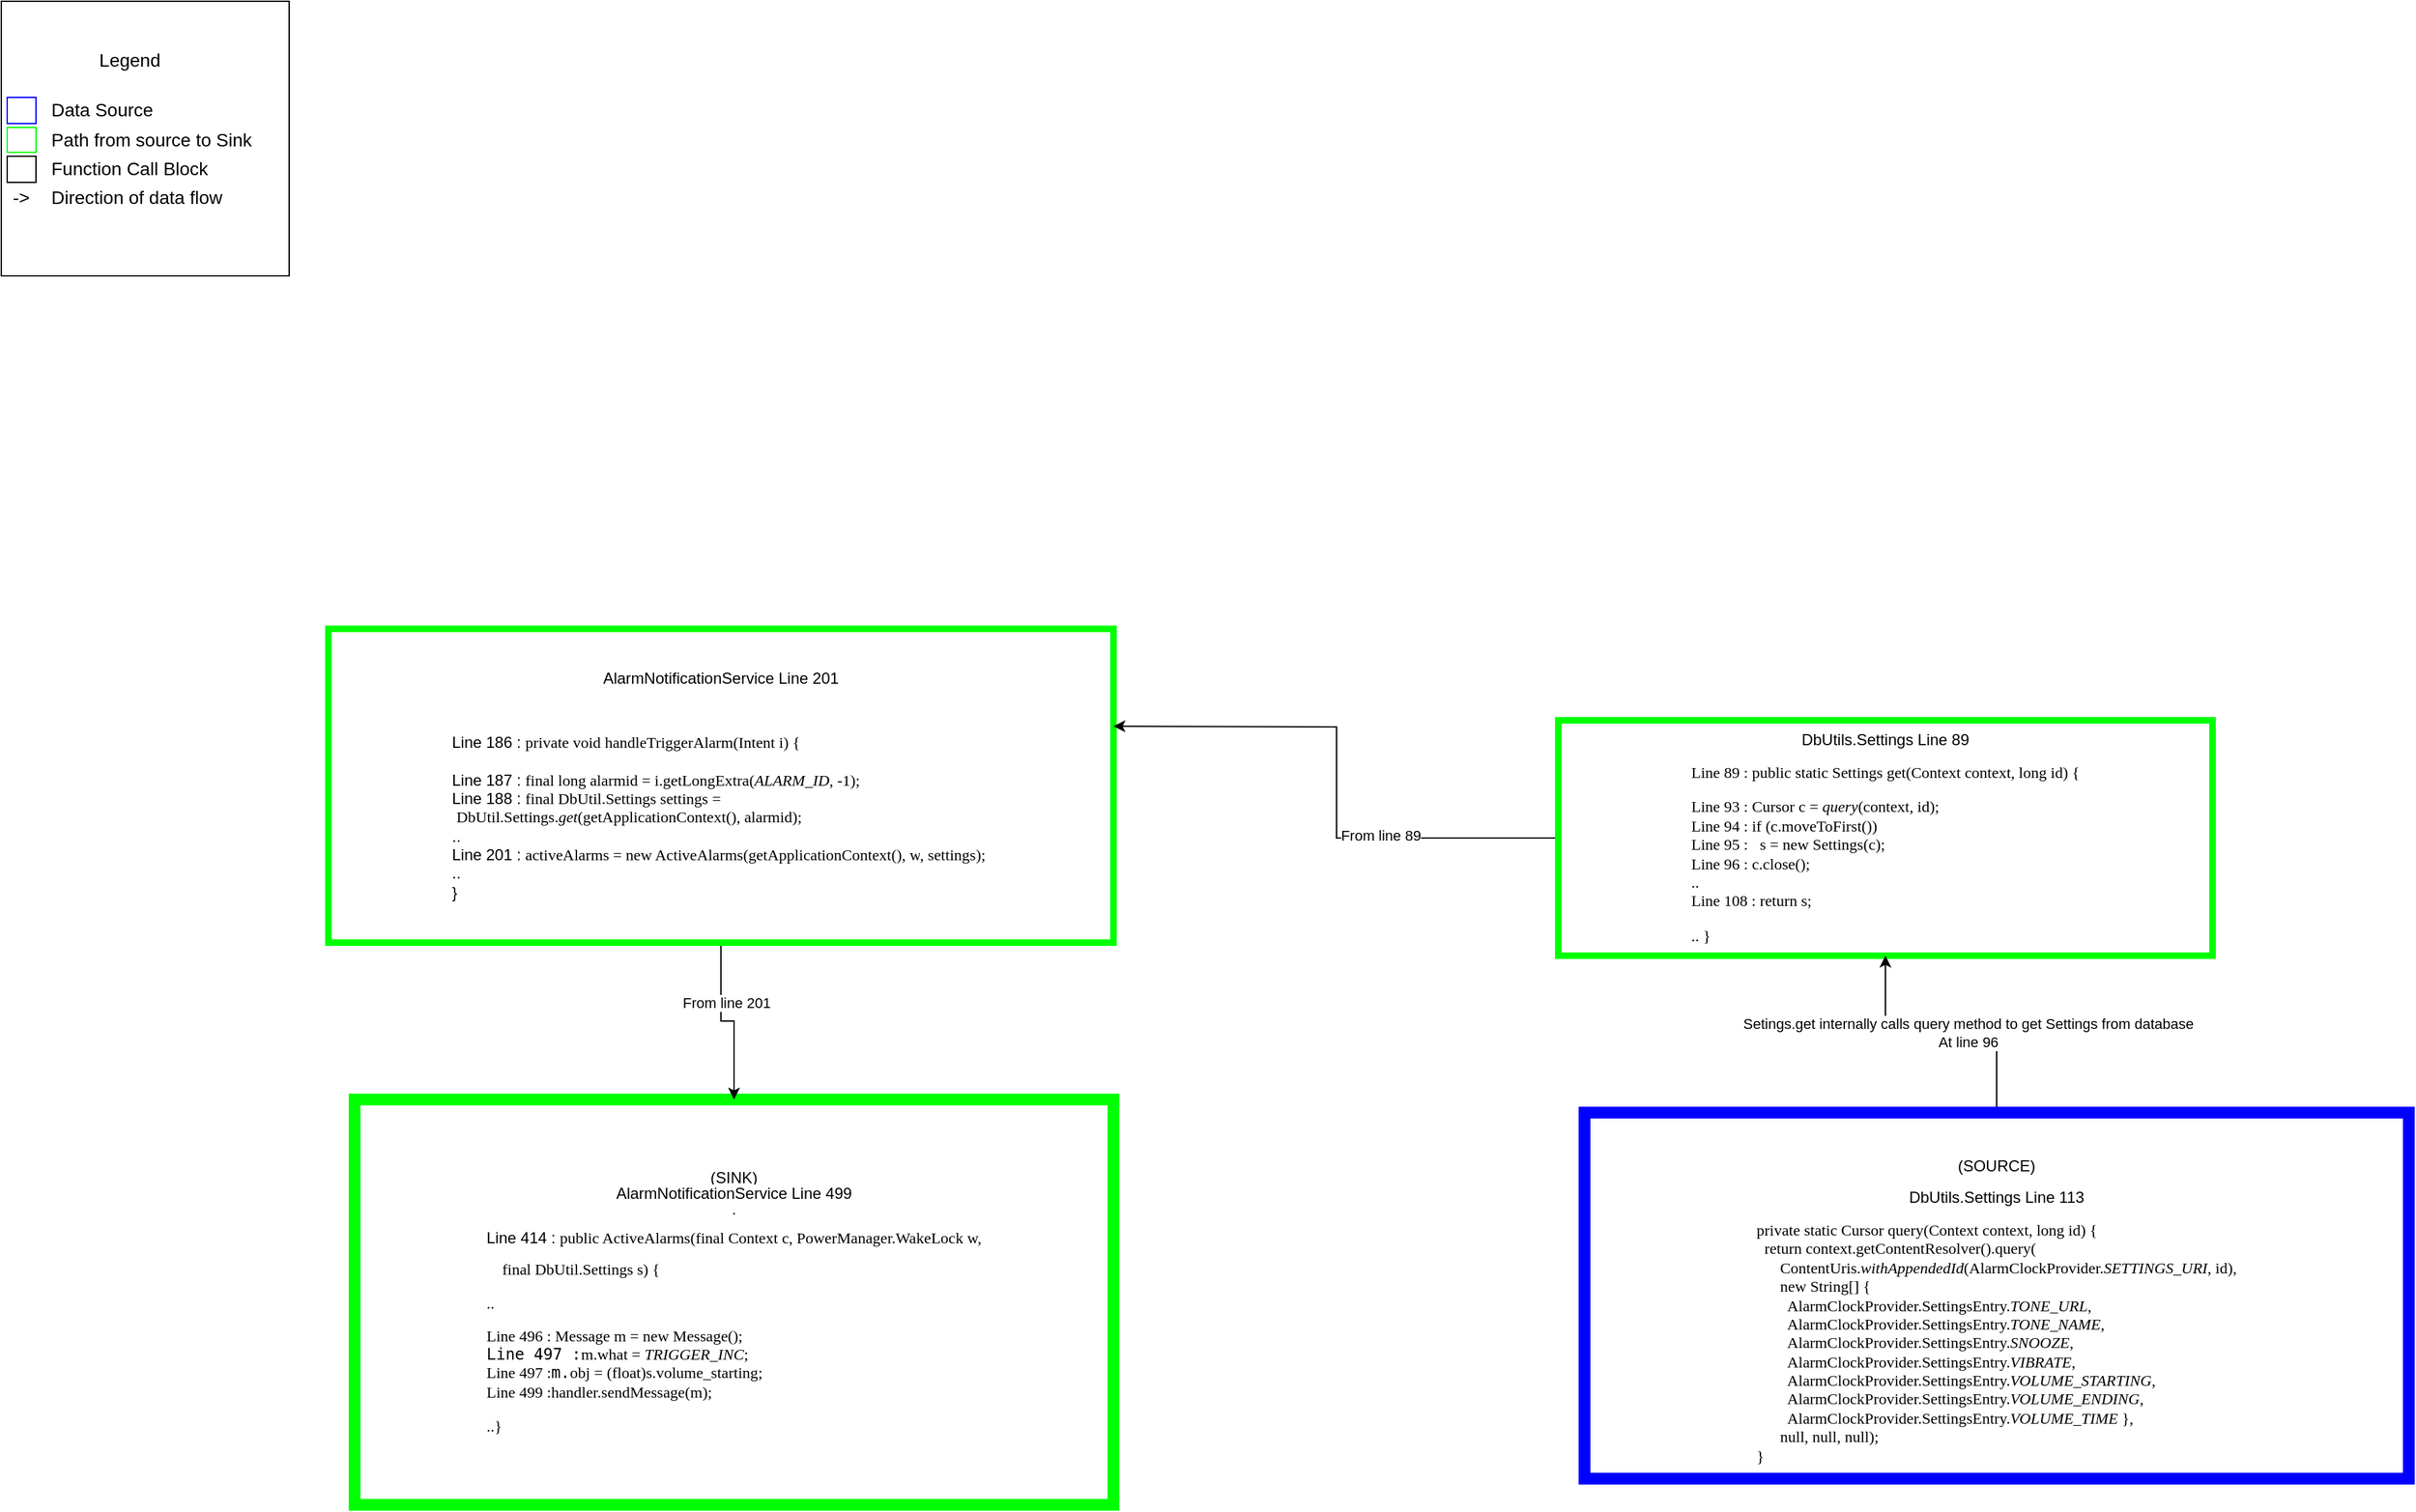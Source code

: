 <mxfile version="13.3.9" type="device"><diagram id="G0vPD9HcUubERHVvLz6Z" name="Page-1"><mxGraphModel dx="4086" dy="534" grid="1" gridSize="10" guides="1" tooltips="1" connect="1" arrows="1" fold="1" page="1" pageScale="1" pageWidth="3300" pageHeight="4681" math="0" shadow="0"><root><mxCell id="0"/><mxCell id="1" parent="0"/><mxCell id="h_QS4e8SRoGH1HCcy8L_-1" value="&lt;p style=&quot;line-height: 80%&quot;&gt;&lt;font style=&quot;line-height: 100% ; background-color: rgb(255 , 255 , 255) ; font-size: 12px&quot;&gt;(SINK)&lt;br&gt;AlarmNotificationService Line 499&lt;br&gt;.&lt;/font&gt;&lt;/p&gt;&lt;p style=&quot;text-align: left ; line-height: 80%&quot;&gt;&lt;span style=&quot;background-color: rgb(255 , 255 , 255)&quot;&gt;&lt;font style=&quot;font-size: 12px&quot;&gt;&lt;font style=&quot;font-size: 12px&quot;&gt;Line 414 :&amp;nbsp;&lt;/font&gt;&lt;span style=&quot;font-family: &amp;#34;menlo&amp;#34;&quot;&gt;public &lt;/span&gt;&lt;span style=&quot;font-family: &amp;#34;menlo&amp;#34;&quot;&gt;ActiveAlarms&lt;/span&gt;&lt;span style=&quot;font-family: &amp;#34;menlo&amp;#34;&quot;&gt;(&lt;/span&gt;&lt;span style=&quot;font-family: &amp;#34;menlo&amp;#34;&quot;&gt;final &lt;/span&gt;&lt;span style=&quot;font-family: &amp;#34;menlo&amp;#34;&quot;&gt;Context c&lt;/span&gt;&lt;span style=&quot;font-family: &amp;#34;menlo&amp;#34;&quot;&gt;, &lt;/span&gt;&lt;span style=&quot;font-family: &amp;#34;menlo&amp;#34;&quot;&gt;PowerManager.WakeLock w&lt;/span&gt;&lt;span style=&quot;font-family: &amp;#34;menlo&amp;#34;&quot;&gt;,&lt;/span&gt;&lt;/font&gt;&lt;/span&gt;&lt;/p&gt;&lt;pre style=&quot;text-align: left ; font-family: &amp;#34;menlo&amp;#34;&quot;&gt;&lt;span style=&quot;background-color: rgb(255 , 255 , 255)&quot;&gt;&lt;font style=&quot;font-size: 12px&quot;&gt;    final DbUtil.Settings s) {&lt;br&gt;&lt;/font&gt;&lt;/span&gt;&lt;/pre&gt;&lt;p style=&quot;text-align: left ; line-height: 100%&quot;&gt;&lt;font style=&quot;font-size: 12px&quot;&gt;&lt;span style=&quot;font-family: &amp;#34;menlo&amp;#34; ; background-color: rgb(255 , 255 , 255)&quot;&gt;..&lt;/span&gt;&lt;/font&gt;&lt;/p&gt;&lt;pre style=&quot;text-align: left&quot;&gt;&lt;font style=&quot;font-family: &amp;#34;menlo&amp;#34; ; background-color: rgb(255 , 255 , 255)&quot;&gt;Line 496 : &lt;/font&gt;&lt;font face=&quot;menlo&quot;&gt;&lt;span style=&quot;background-color: rgb(255 , 255 , 255)&quot;&gt;Message m = &lt;/span&gt;&lt;/font&gt;&lt;span style=&quot;font-family: &amp;#34;menlo&amp;#34; ; background-color: rgb(255 , 255 , 255)&quot;&gt;new &lt;/span&gt;&lt;span style=&quot;font-family: &amp;#34;menlo&amp;#34; ; background-color: rgb(255 , 255 , 255)&quot;&gt;Message()&lt;/span&gt;&lt;font face=&quot;Menlo&quot;&gt;&lt;span style=&quot;background-color: rgb(255 , 255 , 255)&quot;&gt;;&lt;br&gt;&lt;/span&gt;&lt;/font&gt;Line 497 :&lt;font face=&quot;menlo&quot;&gt;m.&lt;/font&gt;&lt;span style=&quot;font-family: &amp;#34;menlo&amp;#34; ; background-color: rgb(255 , 255 , 255)&quot;&gt;what &lt;/span&gt;&lt;span style=&quot;font-family: &amp;#34;menlo&amp;#34; ; background-color: rgb(255 , 255 , 255)&quot;&gt;= &lt;/span&gt;&lt;span style=&quot;font-family: &amp;#34;menlo&amp;#34; ; font-style: italic&quot;&gt;TRIGGER_INC&lt;/span&gt;&lt;font face=&quot;Menlo&quot;&gt;&lt;span style=&quot;background-color: rgb(255 , 255 , 255)&quot;&gt;;&lt;br&gt;&lt;/span&gt;&lt;/font&gt;&lt;span style=&quot;background-color: rgb(255 , 255 , 255) ; font-family: &amp;#34;menlo&amp;#34;&quot;&gt;Line 497 :&lt;/span&gt;m.&lt;span style=&quot;background-color: rgb(255 , 255 , 255) ; font-family: &amp;#34;menlo&amp;#34;&quot;&gt;obj &lt;/span&gt;&lt;span style=&quot;background-color: rgb(255 , 255 , 255) ; font-family: &amp;#34;menlo&amp;#34;&quot;&gt;= (&lt;/span&gt;&lt;span style=&quot;background-color: rgb(255 , 255 , 255) ; font-family: &amp;#34;menlo&amp;#34;&quot;&gt;float&lt;/span&gt;&lt;span style=&quot;background-color: rgb(255 , 255 , 255) ; font-family: &amp;#34;menlo&amp;#34;&quot;&gt;)s.&lt;/span&gt;&lt;span style=&quot;background-color: rgb(255 , 255 , 255) ; font-family: &amp;#34;menlo&amp;#34;&quot;&gt;volume_starting&lt;/span&gt;&lt;span style=&quot;background-color: rgb(255 , 255 , 255) ; font-family: &amp;#34;menlo&amp;#34;&quot;&gt;;&lt;br&gt;&lt;/span&gt;&lt;font style=&quot;font-family: &amp;#34;menlo&amp;#34; ; background-color: rgb(255 , 255 , 255)&quot;&gt;Line 499 :handler.sendMessage(m);&lt;/font&gt;&lt;/pre&gt;&lt;pre style=&quot;text-align: left ; font-family: &amp;#34;menlo&amp;#34;&quot;&gt;&lt;span style=&quot;background-color: rgb(255 , 255 , 255)&quot;&gt;&lt;font style=&quot;font-size: 12px&quot;&gt;&lt;font style=&quot;font-size: 12px&quot;&gt;..&lt;/font&gt;}&lt;/font&gt;&lt;/span&gt;&lt;/pre&gt;&lt;p&gt;&lt;/p&gt;" style="rounded=0;whiteSpace=wrap;html=1;fillColor=none;strokeColor=#00FF00;strokeWidth=9;" parent="1" vertex="1"><mxGeometry x="-2730" y="1830" width="580" height="310" as="geometry"/></mxCell><mxCell id="la5RX-O21xYNG5DHjeic-1" value="&lt;p style=&quot;line-height: 110%&quot;&gt;&lt;/p&gt;&lt;div style=&quot;text-align: center ; font-size: 14px&quot;&gt;&lt;span&gt;&lt;font style=&quot;font-size: 14px&quot;&gt;&lt;br&gt;&lt;/font&gt;&lt;/span&gt;&lt;/div&gt;&lt;div style=&quot;text-align: center ; font-size: 14px&quot;&gt;&lt;span&gt;&lt;font style=&quot;font-size: 14px&quot;&gt;Legend&lt;/font&gt;&lt;/span&gt;&lt;/div&gt;&lt;font style=&quot;font-size: 14px&quot;&gt;&lt;br&gt;&lt;/font&gt;&lt;table style=&quot;font-size: 14px&quot;&gt;&lt;tbody&gt;&lt;tr&gt;&lt;td style=&quot;border: 1px solid rgb(0 , 0 , 255) ; border-collapse: collapse&quot;&gt;&lt;font style=&quot;font-size: 14px&quot;&gt;&amp;nbsp; &amp;nbsp; &amp;nbsp;&lt;/font&gt;&lt;/td&gt;&lt;td&gt;&lt;font style=&quot;font-size: 14px&quot;&gt;&amp;nbsp; Data Source&lt;/font&gt;&lt;/td&gt;&lt;/tr&gt;&lt;tr&gt;&lt;td style=&quot;border: 1px solid rgb(0 , 255 , 0) ; border-collapse: collapse&quot;&gt;&lt;font style=&quot;font-size: 14px&quot;&gt;&lt;br&gt;&lt;/font&gt;&lt;/td&gt;&lt;td&gt;&lt;font style=&quot;font-size: 14px&quot;&gt;&amp;nbsp; Path from source to Sink&lt;/font&gt;&lt;/td&gt;&lt;/tr&gt;&lt;tr&gt;&lt;td style=&quot;border: 1px solid rgb(0 , 0 , 0) ; border-collapse: collapse&quot;&gt;&lt;font style=&quot;font-size: 14px&quot;&gt;&lt;br&gt;&lt;/font&gt;&lt;/td&gt;&lt;td&gt;&lt;font style=&quot;font-size: 14px&quot;&gt;&amp;nbsp; Function Call Block&lt;/font&gt;&lt;/td&gt;&lt;/tr&gt;&lt;tr&gt;&lt;td&gt;&amp;nbsp;-&amp;gt;&lt;/td&gt;&lt;td&gt;&amp;nbsp; Direction of data flow&lt;/td&gt;&lt;/tr&gt;&lt;/tbody&gt;&lt;/table&gt;&lt;br&gt;&lt;br&gt;&lt;p&gt;&lt;/p&gt;" style="rounded=0;whiteSpace=wrap;html=1;align=left;" parent="1" vertex="1"><mxGeometry x="-3000" y="990" width="220" height="210" as="geometry"/></mxCell><mxCell id="feL0s6EKZ4Vh4fVnso5g-2" style="edgeStyle=orthogonalEdgeStyle;rounded=0;orthogonalLoop=1;jettySize=auto;html=1;entryX=0.5;entryY=0;entryDx=0;entryDy=0;" parent="1" source="feL0s6EKZ4Vh4fVnso5g-1" target="h_QS4e8SRoGH1HCcy8L_-1" edge="1"><mxGeometry relative="1" as="geometry"/></mxCell><mxCell id="feL0s6EKZ4Vh4fVnso5g-3" value="From line 201" style="edgeLabel;html=1;align=center;verticalAlign=middle;resizable=0;points=[];" parent="feL0s6EKZ4Vh4fVnso5g-2" vertex="1" connectable="0"><mxGeometry x="-0.29" y="4" relative="1" as="geometry"><mxPoint as="offset"/></mxGeometry></mxCell><mxCell id="feL0s6EKZ4Vh4fVnso5g-1" value="&lt;p style=&quot;line-height: 100%&quot;&gt;AlarmNotificationService Line 201&lt;/p&gt;&lt;p style=&quot;line-height: 100%&quot;&gt;&lt;br&gt;&lt;/p&gt;&lt;div&gt;&lt;div style=&quot;text-align: left&quot;&gt;&lt;span style=&quot;background-color: rgb(255 , 255 , 255)&quot;&gt;Line 186 :&amp;nbsp;&lt;/span&gt;&lt;span style=&quot;font-family: &amp;#34;menlo&amp;#34;&quot;&gt;private void &lt;/span&gt;&lt;span style=&quot;font-family: &amp;#34;menlo&amp;#34;&quot;&gt;handleTriggerAlarm&lt;/span&gt;&lt;font face=&quot;menlo&quot;&gt;(Intent i) {&lt;/font&gt;&lt;/div&gt;&lt;div style=&quot;text-align: left&quot;&gt;&lt;span style=&quot;background-color: rgb(255 , 255 , 255)&quot;&gt;&lt;br&gt;&lt;/span&gt;&lt;/div&gt;&lt;div style=&quot;text-align: left&quot;&gt;&lt;span style=&quot;background-color: rgb(255 , 255 , 255)&quot;&gt;Line 187 :&amp;nbsp;&lt;/span&gt;&lt;span style=&quot;font-family: &amp;#34;menlo&amp;#34; ; background-color: rgb(255 , 255 , 255)&quot;&gt;final long &lt;/span&gt;&lt;span style=&quot;font-family: &amp;#34;menlo&amp;#34; ; background-color: rgb(255 , 255 , 255)&quot;&gt;alarmid = i.getLongExtra(&lt;/span&gt;&lt;span style=&quot;font-family: &amp;#34;menlo&amp;#34; ; background-color: rgb(255 , 255 , 255) ; font-style: italic&quot;&gt;ALARM_ID&lt;/span&gt;&lt;span style=&quot;font-family: &amp;#34;menlo&amp;#34; ; background-color: rgb(255 , 255 , 255)&quot;&gt;, &lt;/span&gt;&lt;span style=&quot;font-family: &amp;#34;menlo&amp;#34; ; background-color: rgb(255 , 255 , 255)&quot;&gt;-&lt;/span&gt;&lt;span style=&quot;font-family: &amp;#34;menlo&amp;#34; ; background-color: rgb(255 , 255 , 255)&quot;&gt;1&lt;/span&gt;&lt;span style=&quot;font-family: &amp;#34;menlo&amp;#34; ; background-color: rgb(255 , 255 , 255)&quot;&gt;)&lt;/span&gt;&lt;span style=&quot;font-family: &amp;#34;menlo&amp;#34; ; background-color: rgb(255 , 255 , 255)&quot;&gt;;&lt;/span&gt;&lt;/div&gt;&lt;div style=&quot;text-align: left&quot;&gt;&lt;span style=&quot;background-color: rgb(255 , 255 , 255)&quot;&gt;Line 188 :&amp;nbsp;&lt;/span&gt;&lt;span style=&quot;font-family: &amp;#34;menlo&amp;#34; ; background-color: rgb(255 , 255 , 255)&quot;&gt;final &lt;/span&gt;&lt;span style=&quot;font-family: &amp;#34;menlo&amp;#34; ; background-color: rgb(255 , 255 , 255)&quot;&gt;DbUtil.Settings settings =&amp;nbsp;&lt;/span&gt;&lt;/div&gt;&lt;font face=&quot;menlo&quot;&gt;&lt;span style=&quot;background-color: rgb(248 , 249 , 250)&quot;&gt;&lt;div&gt;&lt;div style=&quot;text-align: left&quot;&gt;&lt;span style=&quot;background-color: rgb(255 , 255 , 255) ; font-family: &amp;#34;helvetica&amp;#34;&quot;&gt;&amp;nbsp;&lt;/span&gt;&lt;span style=&quot;background-color: rgb(255 , 255 , 255)&quot;&gt;DbUtil.Settings.&lt;/span&gt;&lt;span style=&quot;background-color: rgb(255 , 255 , 255) ; font-style: italic&quot;&gt;get&lt;/span&gt;&lt;span style=&quot;background-color: rgb(255 , 255 , 255)&quot;&gt;(getApplicationContext()&lt;/span&gt;&lt;span style=&quot;background-color: rgb(255 , 255 , 255)&quot;&gt;, &lt;/span&gt;&lt;span style=&quot;background-color: rgb(255 , 255 , 255)&quot;&gt;alarmid)&lt;/span&gt;&lt;span style=&quot;background-color: rgb(255 , 255 , 255)&quot;&gt;;&lt;/span&gt;&lt;/div&gt;&lt;span style=&quot;background-color: rgb(255 , 255 , 255) ; font-family: &amp;#34;helvetica&amp;#34;&quot;&gt;&lt;div style=&quot;text-align: left&quot;&gt;..&lt;/div&gt;&lt;/span&gt;&lt;/div&gt;&lt;div style=&quot;text-align: left&quot;&gt;&lt;span style=&quot;background-color: rgb(255 , 255 , 255) ; font-family: &amp;#34;helvetica&amp;#34;&quot;&gt;Line 201 :&amp;nbsp;&lt;/span&gt;&lt;span style=&quot;background-color: rgb(255 , 255 , 255)&quot;&gt;activeAlarms &lt;/span&gt;&lt;span style=&quot;background-color: rgb(255 , 255 , 255)&quot;&gt;= &lt;/span&gt;&lt;span style=&quot;background-color: rgb(255 , 255 , 255)&quot;&gt;new &lt;/span&gt;&lt;span style=&quot;background-color: rgb(255 , 255 , 255)&quot;&gt;ActiveAlarms(getApplicationContext()&lt;/span&gt;&lt;span style=&quot;background-color: rgb(255 , 255 , 255)&quot;&gt;, &lt;/span&gt;&lt;span style=&quot;background-color: rgb(255 , 255 , 255)&quot;&gt;w&lt;/span&gt;&lt;span style=&quot;background-color: rgb(255 , 255 , 255)&quot;&gt;, &lt;/span&gt;&lt;span style=&quot;background-color: rgb(255 , 255 , 255)&quot;&gt;settings)&lt;/span&gt;&lt;span style=&quot;background-color: rgb(255 , 255 , 255)&quot;&gt;;&lt;/span&gt;&lt;span style=&quot;background-color: rgb(255 , 255 , 255) ; font-family: &amp;#34;helvetica&amp;#34;&quot;&gt;&amp;nbsp;&lt;/span&gt;&lt;/div&gt;&lt;div style=&quot;text-align: left&quot;&gt;&lt;span style=&quot;background-color: rgb(255 , 255 , 255) ; font-family: &amp;#34;helvetica&amp;#34;&quot;&gt;..&lt;/span&gt;&lt;/div&gt;&lt;div style=&quot;text-align: left&quot;&gt;&lt;span style=&quot;background-color: rgb(255 , 255 , 255) ; font-family: &amp;#34;helvetica&amp;#34;&quot;&gt;}&lt;/span&gt;&lt;/div&gt;&lt;/span&gt;&lt;/font&gt;&lt;/div&gt;&lt;p&gt;&lt;/p&gt;&lt;p&gt;&lt;/p&gt;" style="rounded=0;whiteSpace=wrap;html=1;strokeColor=#00FF00;strokeWidth=5;" parent="1" vertex="1"><mxGeometry x="-2750" y="1470" width="600" height="240" as="geometry"/></mxCell><mxCell id="feL0s6EKZ4Vh4fVnso5g-4" style="edgeStyle=orthogonalEdgeStyle;rounded=0;orthogonalLoop=1;jettySize=auto;html=1;entryX=1;entryY=0.25;entryDx=0;entryDy=0;" parent="1" source="feL0s6EKZ4Vh4fVnso5g-6" edge="1"><mxGeometry relative="1" as="geometry"><mxPoint x="-2150" y="1544.5" as="targetPoint"/></mxGeometry></mxCell><mxCell id="feL0s6EKZ4Vh4fVnso5g-5" value="From line 89" style="edgeLabel;html=1;align=center;verticalAlign=middle;resizable=0;points=[];" parent="feL0s6EKZ4Vh4fVnso5g-4" vertex="1" connectable="0"><mxGeometry x="-0.359" y="-2" relative="1" as="geometry"><mxPoint as="offset"/></mxGeometry></mxCell><mxCell id="feL0s6EKZ4Vh4fVnso5g-6" value="&lt;p style=&quot;line-height: 100%&quot;&gt;&lt;font style=&quot;font-size: 12px ; background-color: rgb(255 , 255 , 255)&quot;&gt;DbUtils.Settings Line 89&lt;br&gt;&lt;/font&gt;&lt;/p&gt;&lt;pre style=&quot;font-family: &amp;#34;menlo&amp;#34;&quot;&gt;&lt;font style=&quot;font-size: 12px ; background-color: rgb(255 , 255 , 255)&quot;&gt;Line 89 : public static Settings get(Context context, long id) {&lt;/font&gt;&lt;/pre&gt;&lt;pre style=&quot;font-family: &amp;#34;menlo&amp;#34;&quot;&gt;&lt;pre style=&quot;font-family: &amp;#34;menlo&amp;#34;&quot;&gt;&lt;div style=&quot;text-align: left&quot;&gt;&lt;span style=&quot;background-color: rgb(255 , 255 , 255)&quot;&gt;Line 93 : Cursor c = &lt;/span&gt;&lt;span style=&quot;font-style: italic&quot;&gt;query&lt;/span&gt;&lt;span style=&quot;background-color: rgb(255 , 255 , 255)&quot;&gt;(context&lt;/span&gt;&lt;span style=&quot;background-color: rgb(255 , 255 , 255)&quot;&gt;, &lt;/span&gt;&lt;span style=&quot;background-color: rgb(255 , 255 , 255)&quot;&gt;id)&lt;/span&gt;&lt;span style=&quot;background-color: rgb(255 , 255 , 255)&quot;&gt;;&lt;/span&gt;&lt;/div&gt;&lt;font style=&quot;font-size: 12px ; background-color: rgb(255 , 255 , 255)&quot;&gt;&lt;div style=&quot;text-align: left&quot;&gt;&lt;span style=&quot;text-align: center&quot;&gt;Line 94 :&lt;/span&gt;&lt;span style=&quot;text-align: center&quot;&gt;&amp;nbsp;&lt;/span&gt;&lt;span&gt;if &lt;/span&gt;&lt;span&gt;(c.moveToFirst())&lt;/span&gt;&lt;/div&gt;&lt;div style=&quot;text-align: left&quot;&gt;&lt;span style=&quot;text-align: center&quot;&gt;Line 95 :&lt;/span&gt;&lt;span style=&quot;text-align: center&quot;&gt;&amp;nbsp;&lt;/span&gt;&lt;span&gt;&amp;nbsp; s = &lt;/span&gt;&lt;span&gt;new &lt;/span&gt;&lt;span&gt;Settings(c)&lt;/span&gt;&lt;span&gt;;&lt;/span&gt;&lt;/div&gt;&lt;div style=&quot;text-align: left&quot;&gt;&lt;span style=&quot;text-align: center&quot;&gt;Line 96 :&lt;/span&gt;&lt;span style=&quot;text-align: center&quot;&gt;&amp;nbsp;&lt;/span&gt;&lt;span&gt;c.close()&lt;/span&gt;&lt;span&gt;;&lt;/span&gt;&lt;/div&gt;&lt;div style=&quot;text-align: left&quot;&gt;&lt;span&gt;..&lt;br/&gt;Line 108 : return s;&lt;/span&gt;&lt;/div&gt;&lt;/font&gt;&lt;/pre&gt;&lt;/pre&gt;&lt;pre style=&quot;text-align: left ; font-family: &amp;#34;menlo&amp;#34;&quot;&gt;&lt;font style=&quot;font-size: 12px ; background-color: rgb(255 , 255 , 255)&quot;&gt;.. }&lt;/font&gt;&lt;/pre&gt;&lt;p&gt;&lt;/p&gt;" style="rounded=0;whiteSpace=wrap;html=1;strokeWidth=5;strokeColor=#00FF00;" parent="1" vertex="1"><mxGeometry x="-1810" y="1540.0" width="500" height="180" as="geometry"/></mxCell><mxCell id="feL0s6EKZ4Vh4fVnso5g-7" style="edgeStyle=orthogonalEdgeStyle;rounded=0;orthogonalLoop=1;jettySize=auto;html=1;" parent="1" source="feL0s6EKZ4Vh4fVnso5g-9" target="feL0s6EKZ4Vh4fVnso5g-6" edge="1"><mxGeometry relative="1" as="geometry"/></mxCell><mxCell id="feL0s6EKZ4Vh4fVnso5g-8" value="Setings.get internally calls query method to get Settings from database&lt;br&gt;At line 96" style="edgeLabel;html=1;align=center;verticalAlign=middle;resizable=0;points=[];" parent="feL0s6EKZ4Vh4fVnso5g-7" vertex="1" connectable="0"><mxGeometry x="-0.415" y="22" relative="1" as="geometry"><mxPoint x="-22" y="-23" as="offset"/></mxGeometry></mxCell><mxCell id="feL0s6EKZ4Vh4fVnso5g-9" value="&lt;p style=&quot;line-height: 100%&quot;&gt;&lt;font style=&quot;font-size: 12px ; background-color: rgb(255 , 255 , 255)&quot;&gt;&lt;br&gt;&lt;/font&gt;&lt;/p&gt;&lt;p style=&quot;line-height: 100%&quot;&gt;&lt;font style=&quot;font-size: 12px ; background-color: rgb(255 , 255 , 255)&quot;&gt;(SOURCE)&lt;/font&gt;&lt;/p&gt;&lt;p style=&quot;line-height: 100%&quot;&gt;&lt;font style=&quot;font-size: 12px ; background-color: rgb(255 , 255 , 255)&quot;&gt;DbUtils.Settings Line 113&lt;br&gt;&lt;/font&gt;&lt;/p&gt;&lt;pre style=&quot;font-family: &amp;#34;menlo&amp;#34;&quot;&gt;&lt;div style=&quot;text-align: left&quot;&gt;&lt;span style=&quot;background-color: rgb(255 , 255 , 255) ; white-space: normal&quot;&gt;private static Cursor query(Context context, long id) {&lt;/span&gt;&lt;/div&gt;&lt;font style=&quot;font-size: 12px ; background-color: rgb(255 , 255 , 255)&quot;&gt;&lt;div style=&quot;text-align: left&quot;&gt;&lt;span style=&quot;white-space: normal&quot;&gt;&amp;nbsp; return context.getContentResolver().query(&lt;/span&gt;&lt;/div&gt;&lt;div style=&quot;text-align: left&quot;&gt;&lt;span style=&quot;white-space: normal&quot;&gt;&amp;nbsp; &amp;nbsp; &amp;nbsp; ContentUris.&lt;/span&gt;&lt;span style=&quot;white-space: normal ; font-style: italic&quot;&gt;withAppendedId&lt;/span&gt;&lt;span style=&quot;white-space: normal&quot;&gt;(AlarmClockProvider.&lt;/span&gt;&lt;span style=&quot;white-space: normal ; font-style: italic&quot;&gt;SETTINGS_URI&lt;/span&gt;&lt;span style=&quot;white-space: normal&quot;&gt;, id),&lt;/span&gt;&lt;/div&gt;&lt;div style=&quot;text-align: left&quot;&gt;&lt;span style=&quot;white-space: normal&quot;&gt;&amp;nbsp; &amp;nbsp; &amp;nbsp; new String[] {&lt;/span&gt;&lt;/div&gt;&lt;div style=&quot;text-align: left&quot;&gt;&lt;span style=&quot;white-space: normal&quot;&gt;&amp;nbsp; &amp;nbsp; &amp;nbsp; &amp;nbsp; AlarmClockProvider.SettingsEntry.&lt;/span&gt;&lt;span style=&quot;white-space: normal ; font-style: italic&quot;&gt;TONE_URL&lt;/span&gt;&lt;span style=&quot;white-space: normal&quot;&gt;,&lt;/span&gt;&lt;/div&gt;&lt;div style=&quot;text-align: left&quot;&gt;&lt;span style=&quot;white-space: normal&quot;&gt;&amp;nbsp; &amp;nbsp; &amp;nbsp; &amp;nbsp; AlarmClockProvider.SettingsEntry.&lt;/span&gt;&lt;span style=&quot;white-space: normal ; font-style: italic&quot;&gt;TONE_NAME&lt;/span&gt;&lt;span style=&quot;white-space: normal&quot;&gt;,&lt;/span&gt;&lt;/div&gt;&lt;div style=&quot;text-align: left&quot;&gt;&lt;span style=&quot;white-space: normal&quot;&gt;&amp;nbsp; &amp;nbsp; &amp;nbsp; &amp;nbsp; AlarmClockProvider.SettingsEntry.&lt;/span&gt;&lt;span style=&quot;white-space: normal ; font-style: italic&quot;&gt;SNOOZE&lt;/span&gt;&lt;span style=&quot;white-space: normal&quot;&gt;,&lt;/span&gt;&lt;/div&gt;&lt;div style=&quot;text-align: left&quot;&gt;&lt;span style=&quot;white-space: normal&quot;&gt;&amp;nbsp; &amp;nbsp; &amp;nbsp; &amp;nbsp; AlarmClockProvider.SettingsEntry.&lt;/span&gt;&lt;span style=&quot;white-space: normal ; font-style: italic&quot;&gt;VIBRATE&lt;/span&gt;&lt;span style=&quot;white-space: normal&quot;&gt;,&lt;/span&gt;&lt;/div&gt;&lt;div style=&quot;text-align: left&quot;&gt;&lt;span style=&quot;white-space: normal&quot;&gt;&amp;nbsp; &amp;nbsp; &amp;nbsp; &amp;nbsp; AlarmClockProvider.SettingsEntry.&lt;/span&gt;&lt;span style=&quot;white-space: normal ; font-style: italic&quot;&gt;VOLUME_STARTING&lt;/span&gt;&lt;span style=&quot;white-space: normal&quot;&gt;,&lt;/span&gt;&lt;/div&gt;&lt;div style=&quot;text-align: left&quot;&gt;&lt;span style=&quot;white-space: normal&quot;&gt;&amp;nbsp; &amp;nbsp; &amp;nbsp; &amp;nbsp; AlarmClockProvider.SettingsEntry.&lt;/span&gt;&lt;span style=&quot;white-space: normal ; font-style: italic&quot;&gt;VOLUME_ENDING&lt;/span&gt;&lt;span style=&quot;white-space: normal&quot;&gt;,&lt;/span&gt;&lt;/div&gt;&lt;div style=&quot;text-align: left&quot;&gt;&lt;span style=&quot;white-space: normal&quot;&gt;&amp;nbsp; &amp;nbsp; &amp;nbsp; &amp;nbsp; AlarmClockProvider.SettingsEntry.&lt;/span&gt;&lt;span style=&quot;white-space: normal ; font-style: italic&quot;&gt;VOLUME_TIME &lt;/span&gt;&lt;span style=&quot;white-space: normal&quot;&gt;},&lt;/span&gt;&lt;/div&gt;&lt;div style=&quot;text-align: left&quot;&gt;&lt;span style=&quot;white-space: normal&quot;&gt;&amp;nbsp; &amp;nbsp; &amp;nbsp; null, null, null);&lt;/span&gt;&lt;/div&gt;&lt;div style=&quot;text-align: left&quot;&gt;&lt;span style=&quot;white-space: normal&quot;&gt;}&lt;/span&gt;&lt;/div&gt;&lt;/font&gt;&lt;/pre&gt;&lt;p&gt;&lt;/p&gt;" style="rounded=0;whiteSpace=wrap;html=1;strokeWidth=9;strokeColor=#0000FF;" parent="1" vertex="1"><mxGeometry x="-1790" y="1840" width="630" height="280" as="geometry"/></mxCell></root></mxGraphModel></diagram></mxfile>